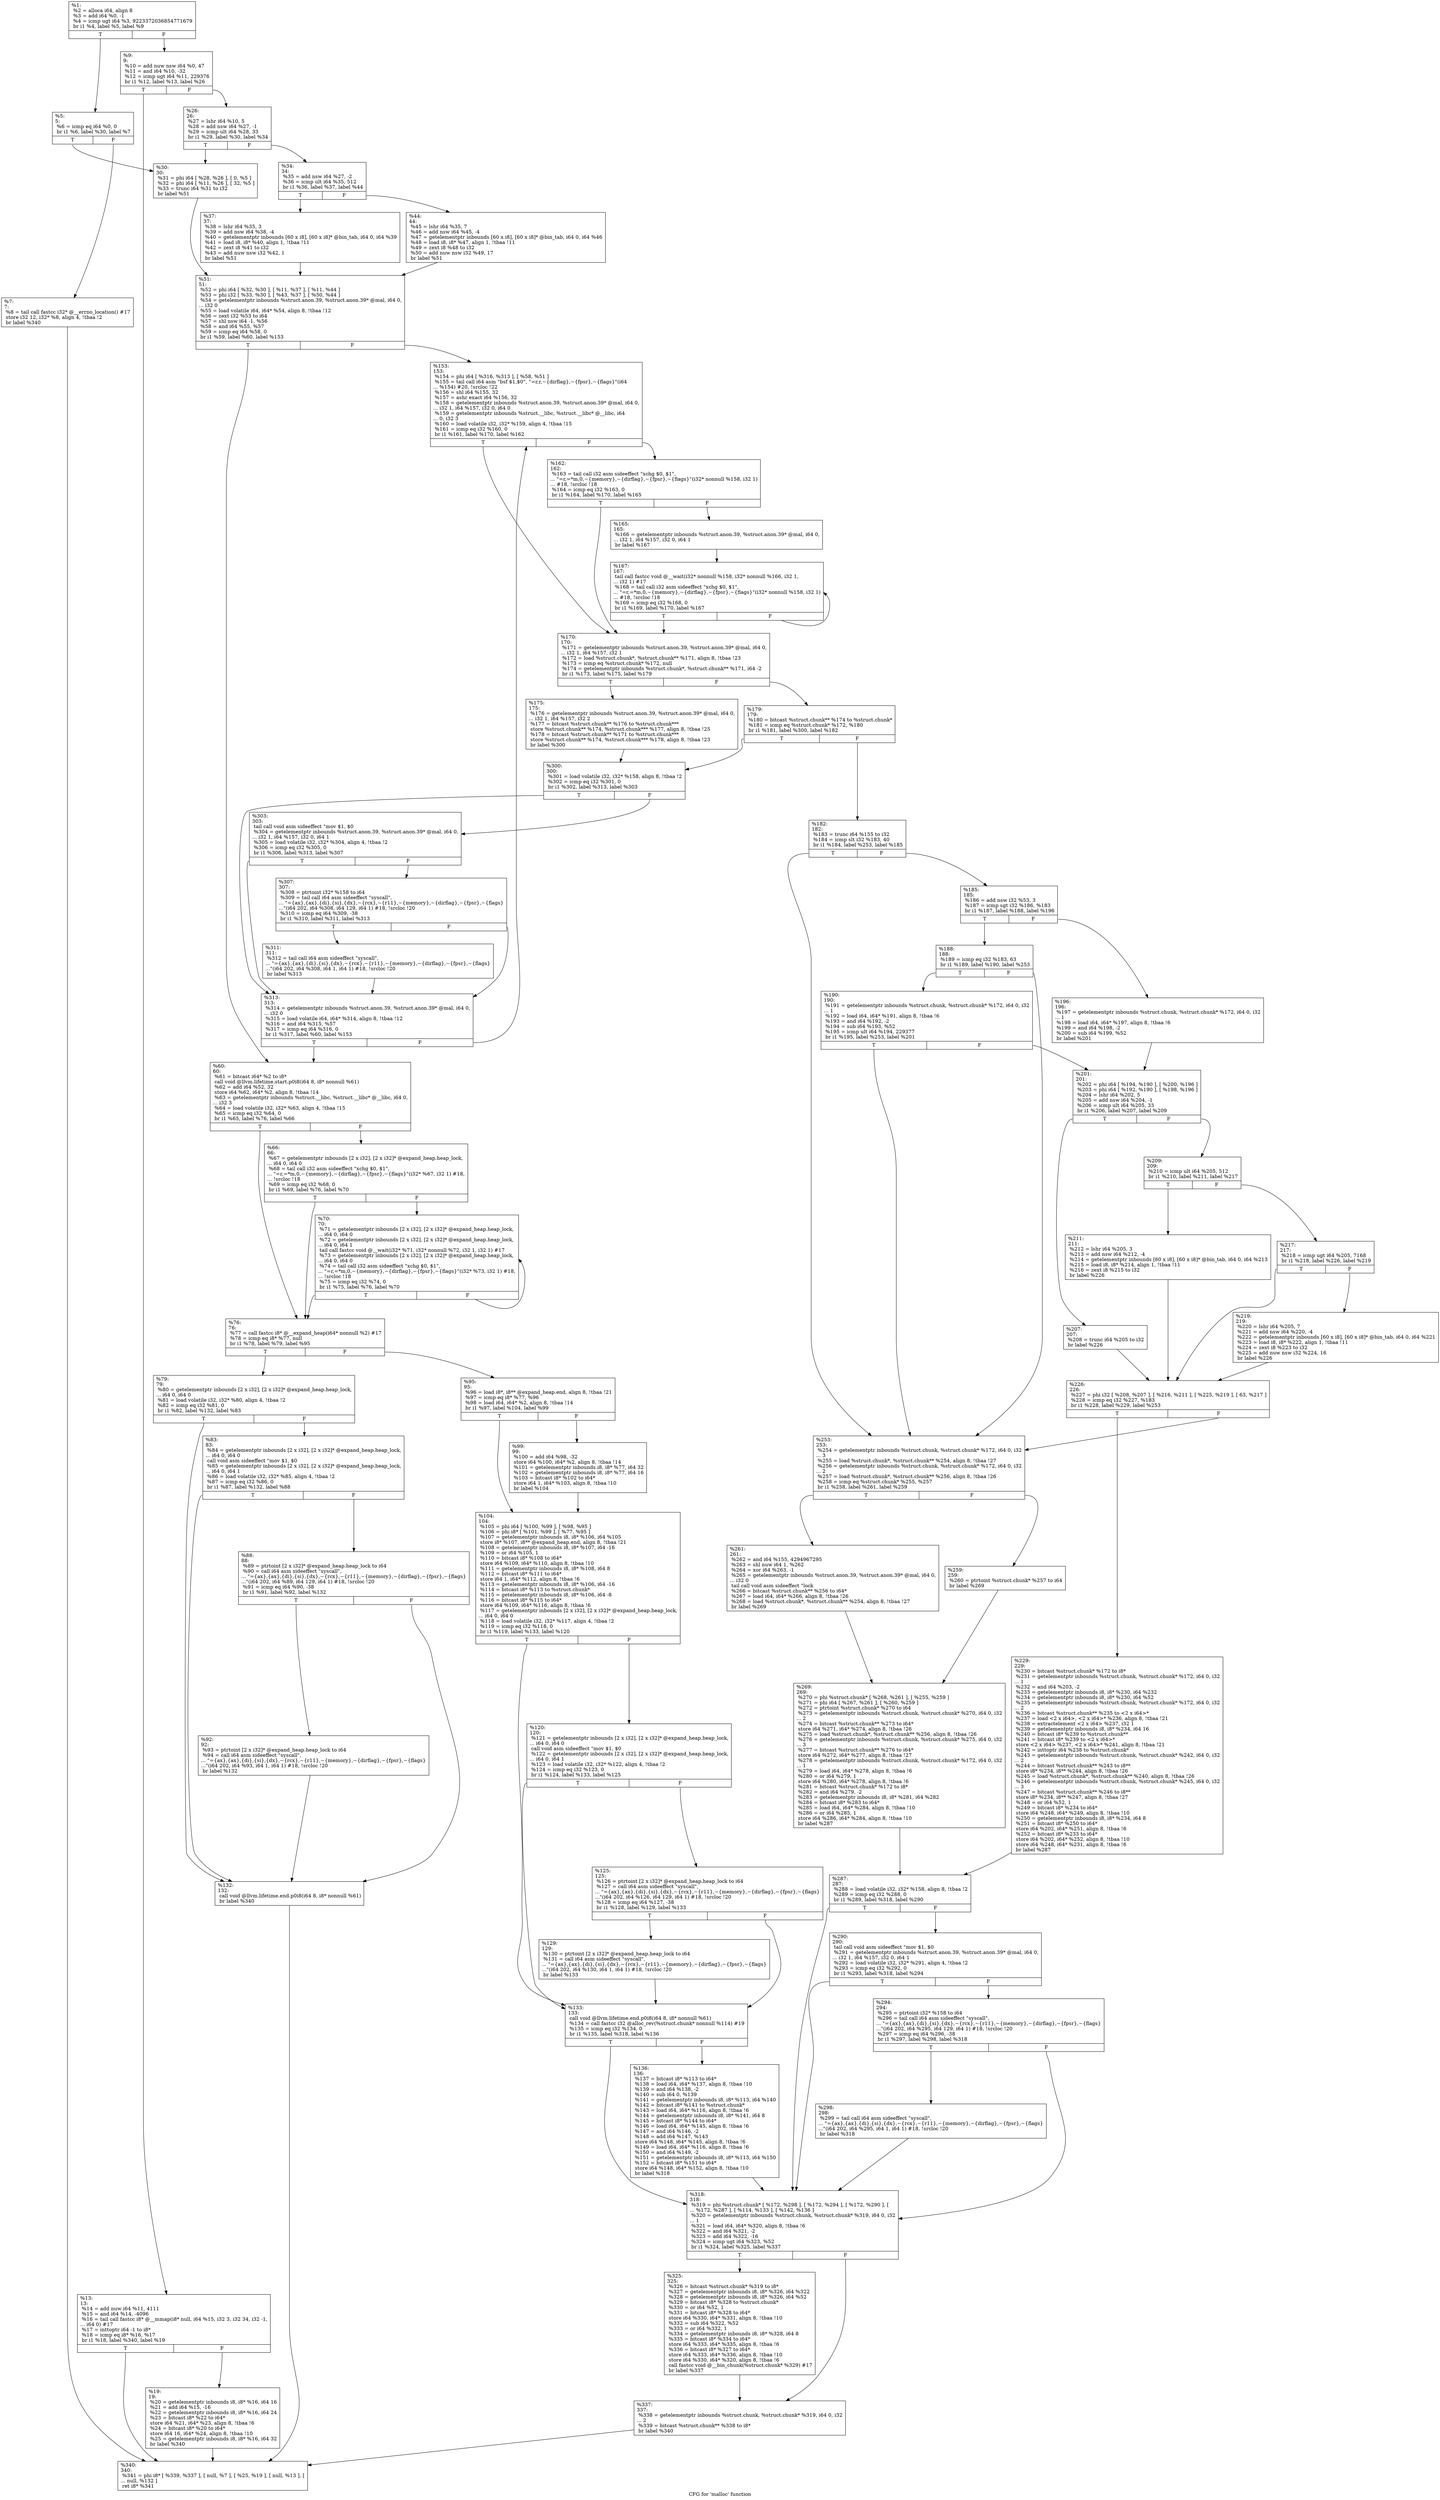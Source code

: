 digraph "CFG for 'malloc' function" {
	label="CFG for 'malloc' function";

	Node0x143ae40 [shape=record,label="{%1:\l  %2 = alloca i64, align 8\l  %3 = add i64 %0, -1\l  %4 = icmp ugt i64 %3, 9223372036854771679\l  br i1 %4, label %5, label %9\l|{<s0>T|<s1>F}}"];
	Node0x143ae40:s0 -> Node0x143b0e0;
	Node0x143ae40:s1 -> Node0x143b180;
	Node0x143b0e0 [shape=record,label="{%5:\l5:                                                \l  %6 = icmp eq i64 %0, 0\l  br i1 %6, label %30, label %7\l|{<s0>T|<s1>F}}"];
	Node0x143b0e0:s0 -> Node0x143b2c0;
	Node0x143b0e0:s1 -> Node0x143b130;
	Node0x143b130 [shape=record,label="{%7:\l7:                                                \l  %8 = tail call fastcc i32* @__errno_location() #17\l  store i32 12, i32* %8, align 4, !tbaa !2\l  br label %340\l}"];
	Node0x143b130 -> Node0x143c4e0;
	Node0x143b180 [shape=record,label="{%9:\l9:                                                \l  %10 = add nuw nsw i64 %0, 47\l  %11 = and i64 %10, -32\l  %12 = icmp ugt i64 %11, 229376\l  br i1 %12, label %13, label %26\l|{<s0>T|<s1>F}}"];
	Node0x143b180:s0 -> Node0x143b1d0;
	Node0x143b180:s1 -> Node0x143b270;
	Node0x143b1d0 [shape=record,label="{%13:\l13:                                               \l  %14 = add nuw i64 %11, 4111\l  %15 = and i64 %14, -4096\l  %16 = tail call fastcc i8* @__mmap(i8* null, i64 %15, i32 3, i32 34, i32 -1,\l... i64 0) #17\l  %17 = inttoptr i64 -1 to i8*\l  %18 = icmp eq i8* %16, %17\l  br i1 %18, label %340, label %19\l|{<s0>T|<s1>F}}"];
	Node0x143b1d0:s0 -> Node0x143c4e0;
	Node0x143b1d0:s1 -> Node0x143b220;
	Node0x143b220 [shape=record,label="{%19:\l19:                                               \l  %20 = getelementptr inbounds i8, i8* %16, i64 16\l  %21 = add i64 %15, -16\l  %22 = getelementptr inbounds i8, i8* %16, i64 24\l  %23 = bitcast i8* %22 to i64*\l  store i64 %21, i64* %23, align 8, !tbaa !6\l  %24 = bitcast i8* %20 to i64*\l  store i64 16, i64* %24, align 8, !tbaa !10\l  %25 = getelementptr inbounds i8, i8* %16, i64 32\l  br label %340\l}"];
	Node0x143b220 -> Node0x143c4e0;
	Node0x143b270 [shape=record,label="{%26:\l26:                                               \l  %27 = lshr i64 %10, 5\l  %28 = add nsw i64 %27, -1\l  %29 = icmp ult i64 %28, 33\l  br i1 %29, label %30, label %34\l|{<s0>T|<s1>F}}"];
	Node0x143b270:s0 -> Node0x143b2c0;
	Node0x143b270:s1 -> Node0x143b310;
	Node0x143b2c0 [shape=record,label="{%30:\l30:                                               \l  %31 = phi i64 [ %28, %26 ], [ 0, %5 ]\l  %32 = phi i64 [ %11, %26 ], [ 32, %5 ]\l  %33 = trunc i64 %31 to i32\l  br label %51\l}"];
	Node0x143b2c0 -> Node0x143b400;
	Node0x143b310 [shape=record,label="{%34:\l34:                                               \l  %35 = add nsw i64 %27, -2\l  %36 = icmp ult i64 %35, 512\l  br i1 %36, label %37, label %44\l|{<s0>T|<s1>F}}"];
	Node0x143b310:s0 -> Node0x143b360;
	Node0x143b310:s1 -> Node0x143b3b0;
	Node0x143b360 [shape=record,label="{%37:\l37:                                               \l  %38 = lshr i64 %35, 3\l  %39 = add nsw i64 %38, -4\l  %40 = getelementptr inbounds [60 x i8], [60 x i8]* @bin_tab, i64 0, i64 %39\l  %41 = load i8, i8* %40, align 1, !tbaa !11\l  %42 = zext i8 %41 to i32\l  %43 = add nuw nsw i32 %42, 1\l  br label %51\l}"];
	Node0x143b360 -> Node0x143b400;
	Node0x143b3b0 [shape=record,label="{%44:\l44:                                               \l  %45 = lshr i64 %35, 7\l  %46 = add nsw i64 %45, -4\l  %47 = getelementptr inbounds [60 x i8], [60 x i8]* @bin_tab, i64 0, i64 %46\l  %48 = load i8, i8* %47, align 1, !tbaa !11\l  %49 = zext i8 %48 to i32\l  %50 = add nuw nsw i32 %49, 17\l  br label %51\l}"];
	Node0x143b3b0 -> Node0x143b400;
	Node0x143b400 [shape=record,label="{%51:\l51:                                               \l  %52 = phi i64 [ %32, %30 ], [ %11, %37 ], [ %11, %44 ]\l  %53 = phi i32 [ %33, %30 ], [ %43, %37 ], [ %50, %44 ]\l  %54 = getelementptr inbounds %struct.anon.39, %struct.anon.39* @mal, i64 0,\l... i32 0\l  %55 = load volatile i64, i64* %54, align 8, !tbaa !12\l  %56 = zext i32 %53 to i64\l  %57 = shl nsw i64 -1, %56\l  %58 = and i64 %55, %57\l  %59 = icmp eq i64 %58, 0\l  br i1 %59, label %60, label %153\l|{<s0>T|<s1>F}}"];
	Node0x143b400:s0 -> Node0x143b450;
	Node0x143b400:s1 -> Node0x143b9a0;
	Node0x143b450 [shape=record,label="{%60:\l60:                                               \l  %61 = bitcast i64* %2 to i8*\l  call void @llvm.lifetime.start.p0i8(i64 8, i8* nonnull %61)\l  %62 = add i64 %52, 32\l  store i64 %62, i64* %2, align 8, !tbaa !14\l  %63 = getelementptr inbounds %struct.__libc, %struct.__libc* @__libc, i64 0,\l... i32 3\l  %64 = load volatile i32, i32* %63, align 4, !tbaa !15\l  %65 = icmp eq i32 %64, 0\l  br i1 %65, label %76, label %66\l|{<s0>T|<s1>F}}"];
	Node0x143b450:s0 -> Node0x143b540;
	Node0x143b450:s1 -> Node0x143b4a0;
	Node0x143b4a0 [shape=record,label="{%66:\l66:                                               \l  %67 = getelementptr inbounds [2 x i32], [2 x i32]* @expand_heap.heap_lock,\l... i64 0, i64 0\l  %68 = tail call i32 asm sideeffect \"xchg $0, $1\",\l... \"=r,=*m,0,~\{memory\},~\{dirflag\},~\{fpsr\},~\{flags\}\"(i32* %67, i32 1) #18,\l... !srcloc !18\l  %69 = icmp eq i32 %68, 0\l  br i1 %69, label %76, label %70\l|{<s0>T|<s1>F}}"];
	Node0x143b4a0:s0 -> Node0x143b540;
	Node0x143b4a0:s1 -> Node0x143b4f0;
	Node0x143b4f0 [shape=record,label="{%70:\l70:                                               \l  %71 = getelementptr inbounds [2 x i32], [2 x i32]* @expand_heap.heap_lock,\l... i64 0, i64 0\l  %72 = getelementptr inbounds [2 x i32], [2 x i32]* @expand_heap.heap_lock,\l... i64 0, i64 1\l  tail call fastcc void @__wait(i32* %71, i32* nonnull %72, i32 1, i32 1) #17\l  %73 = getelementptr inbounds [2 x i32], [2 x i32]* @expand_heap.heap_lock,\l... i64 0, i64 0\l  %74 = tail call i32 asm sideeffect \"xchg $0, $1\",\l... \"=r,=*m,0,~\{memory\},~\{dirflag\},~\{fpsr\},~\{flags\}\"(i32* %73, i32 1) #18,\l... !srcloc !18\l  %75 = icmp eq i32 %74, 0\l  br i1 %75, label %76, label %70\l|{<s0>T|<s1>F}}"];
	Node0x143b4f0:s0 -> Node0x143b540;
	Node0x143b4f0:s1 -> Node0x143b4f0;
	Node0x143b540 [shape=record,label="{%76:\l76:                                               \l  %77 = call fastcc i8* @__expand_heap(i64* nonnull %2) #17\l  %78 = icmp eq i8* %77, null\l  br i1 %78, label %79, label %95\l|{<s0>T|<s1>F}}"];
	Node0x143b540:s0 -> Node0x143b590;
	Node0x143b540:s1 -> Node0x143b6d0;
	Node0x143b590 [shape=record,label="{%79:\l79:                                               \l  %80 = getelementptr inbounds [2 x i32], [2 x i32]* @expand_heap.heap_lock,\l... i64 0, i64 0\l  %81 = load volatile i32, i32* %80, align 4, !tbaa !2\l  %82 = icmp eq i32 %81, 0\l  br i1 %82, label %132, label %83\l|{<s0>T|<s1>F}}"];
	Node0x143b590:s0 -> Node0x143b8b0;
	Node0x143b590:s1 -> Node0x143b5e0;
	Node0x143b5e0 [shape=record,label="{%83:\l83:                                               \l  %84 = getelementptr inbounds [2 x i32], [2 x i32]* @expand_heap.heap_lock,\l... i64 0, i64 0\l  call void asm sideeffect \"mov $1, $0 \l  %85 = getelementptr inbounds [2 x i32], [2 x i32]* @expand_heap.heap_lock,\l... i64 0, i64 1\l  %86 = load volatile i32, i32* %85, align 4, !tbaa !2\l  %87 = icmp eq i32 %86, 0\l  br i1 %87, label %132, label %88\l|{<s0>T|<s1>F}}"];
	Node0x143b5e0:s0 -> Node0x143b8b0;
	Node0x143b5e0:s1 -> Node0x143b630;
	Node0x143b630 [shape=record,label="{%88:\l88:                                               \l  %89 = ptrtoint [2 x i32]* @expand_heap.heap_lock to i64\l  %90 = call i64 asm sideeffect \"syscall\",\l... \"=\{ax\},\{ax\},\{di\},\{si\},\{dx\},~\{rcx\},~\{r11\},~\{memory\},~\{dirflag\},~\{fpsr\},~\{flags\}\l...\"(i64 202, i64 %89, i64 129, i64 1) #18, !srcloc !20\l  %91 = icmp eq i64 %90, -38\l  br i1 %91, label %92, label %132\l|{<s0>T|<s1>F}}"];
	Node0x143b630:s0 -> Node0x143b680;
	Node0x143b630:s1 -> Node0x143b8b0;
	Node0x143b680 [shape=record,label="{%92:\l92:                                               \l  %93 = ptrtoint [2 x i32]* @expand_heap.heap_lock to i64\l  %94 = call i64 asm sideeffect \"syscall\",\l... \"=\{ax\},\{ax\},\{di\},\{si\},\{dx\},~\{rcx\},~\{r11\},~\{memory\},~\{dirflag\},~\{fpsr\},~\{flags\}\l...\"(i64 202, i64 %93, i64 1, i64 1) #18, !srcloc !20\l  br label %132\l}"];
	Node0x143b680 -> Node0x143b8b0;
	Node0x143b6d0 [shape=record,label="{%95:\l95:                                               \l  %96 = load i8*, i8** @expand_heap.end, align 8, !tbaa !21\l  %97 = icmp eq i8* %77, %96\l  %98 = load i64, i64* %2, align 8, !tbaa !14\l  br i1 %97, label %104, label %99\l|{<s0>T|<s1>F}}"];
	Node0x143b6d0:s0 -> Node0x143b770;
	Node0x143b6d0:s1 -> Node0x143b720;
	Node0x143b720 [shape=record,label="{%99:\l99:                                               \l  %100 = add i64 %98, -32\l  store i64 %100, i64* %2, align 8, !tbaa !14\l  %101 = getelementptr inbounds i8, i8* %77, i64 32\l  %102 = getelementptr inbounds i8, i8* %77, i64 16\l  %103 = bitcast i8* %102 to i64*\l  store i64 1, i64* %103, align 8, !tbaa !10\l  br label %104\l}"];
	Node0x143b720 -> Node0x143b770;
	Node0x143b770 [shape=record,label="{%104:\l104:                                              \l  %105 = phi i64 [ %100, %99 ], [ %98, %95 ]\l  %106 = phi i8* [ %101, %99 ], [ %77, %95 ]\l  %107 = getelementptr inbounds i8, i8* %106, i64 %105\l  store i8* %107, i8** @expand_heap.end, align 8, !tbaa !21\l  %108 = getelementptr inbounds i8, i8* %107, i64 -16\l  %109 = or i64 %105, 1\l  %110 = bitcast i8* %108 to i64*\l  store i64 %109, i64* %110, align 8, !tbaa !10\l  %111 = getelementptr inbounds i8, i8* %108, i64 8\l  %112 = bitcast i8* %111 to i64*\l  store i64 1, i64* %112, align 8, !tbaa !6\l  %113 = getelementptr inbounds i8, i8* %106, i64 -16\l  %114 = bitcast i8* %113 to %struct.chunk*\l  %115 = getelementptr inbounds i8, i8* %106, i64 -8\l  %116 = bitcast i8* %115 to i64*\l  store i64 %109, i64* %116, align 8, !tbaa !6\l  %117 = getelementptr inbounds [2 x i32], [2 x i32]* @expand_heap.heap_lock,\l... i64 0, i64 0\l  %118 = load volatile i32, i32* %117, align 4, !tbaa !2\l  %119 = icmp eq i32 %118, 0\l  br i1 %119, label %133, label %120\l|{<s0>T|<s1>F}}"];
	Node0x143b770:s0 -> Node0x143b900;
	Node0x143b770:s1 -> Node0x143b7c0;
	Node0x143b7c0 [shape=record,label="{%120:\l120:                                              \l  %121 = getelementptr inbounds [2 x i32], [2 x i32]* @expand_heap.heap_lock,\l... i64 0, i64 0\l  call void asm sideeffect \"mov $1, $0 \l  %122 = getelementptr inbounds [2 x i32], [2 x i32]* @expand_heap.heap_lock,\l... i64 0, i64 1\l  %123 = load volatile i32, i32* %122, align 4, !tbaa !2\l  %124 = icmp eq i32 %123, 0\l  br i1 %124, label %133, label %125\l|{<s0>T|<s1>F}}"];
	Node0x143b7c0:s0 -> Node0x143b900;
	Node0x143b7c0:s1 -> Node0x143b810;
	Node0x143b810 [shape=record,label="{%125:\l125:                                              \l  %126 = ptrtoint [2 x i32]* @expand_heap.heap_lock to i64\l  %127 = call i64 asm sideeffect \"syscall\",\l... \"=\{ax\},\{ax\},\{di\},\{si\},\{dx\},~\{rcx\},~\{r11\},~\{memory\},~\{dirflag\},~\{fpsr\},~\{flags\}\l...\"(i64 202, i64 %126, i64 129, i64 1) #18, !srcloc !20\l  %128 = icmp eq i64 %127, -38\l  br i1 %128, label %129, label %133\l|{<s0>T|<s1>F}}"];
	Node0x143b810:s0 -> Node0x143b860;
	Node0x143b810:s1 -> Node0x143b900;
	Node0x143b860 [shape=record,label="{%129:\l129:                                              \l  %130 = ptrtoint [2 x i32]* @expand_heap.heap_lock to i64\l  %131 = call i64 asm sideeffect \"syscall\",\l... \"=\{ax\},\{ax\},\{di\},\{si\},\{dx\},~\{rcx\},~\{r11\},~\{memory\},~\{dirflag\},~\{fpsr\},~\{flags\}\l...\"(i64 202, i64 %130, i64 1, i64 1) #18, !srcloc !20\l  br label %133\l}"];
	Node0x143b860 -> Node0x143b900;
	Node0x143b8b0 [shape=record,label="{%132:\l132:                                              \l  call void @llvm.lifetime.end.p0i8(i64 8, i8* nonnull %61)\l  br label %340\l}"];
	Node0x143b8b0 -> Node0x143c4e0;
	Node0x143b900 [shape=record,label="{%133:\l133:                                              \l  call void @llvm.lifetime.end.p0i8(i64 8, i8* nonnull %61)\l  %134 = call fastcc i32 @alloc_rev(%struct.chunk* nonnull %114) #19\l  %135 = icmp eq i32 %134, 0\l  br i1 %135, label %318, label %136\l|{<s0>T|<s1>F}}"];
	Node0x143b900:s0 -> Node0x143c3f0;
	Node0x143b900:s1 -> Node0x143b950;
	Node0x143b950 [shape=record,label="{%136:\l136:                                              \l  %137 = bitcast i8* %113 to i64*\l  %138 = load i64, i64* %137, align 8, !tbaa !10\l  %139 = and i64 %138, -2\l  %140 = sub i64 0, %139\l  %141 = getelementptr inbounds i8, i8* %113, i64 %140\l  %142 = bitcast i8* %141 to %struct.chunk*\l  %143 = load i64, i64* %116, align 8, !tbaa !6\l  %144 = getelementptr inbounds i8, i8* %141, i64 8\l  %145 = bitcast i8* %144 to i64*\l  %146 = load i64, i64* %145, align 8, !tbaa !6\l  %147 = and i64 %146, -2\l  %148 = add i64 %147, %143\l  store i64 %148, i64* %145, align 8, !tbaa !6\l  %149 = load i64, i64* %116, align 8, !tbaa !6\l  %150 = and i64 %149, -2\l  %151 = getelementptr inbounds i8, i8* %113, i64 %150\l  %152 = bitcast i8* %151 to i64*\l  store i64 %148, i64* %152, align 8, !tbaa !10\l  br label %318\l}"];
	Node0x143b950 -> Node0x143c3f0;
	Node0x143b9a0 [shape=record,label="{%153:\l153:                                              \l  %154 = phi i64 [ %316, %313 ], [ %58, %51 ]\l  %155 = tail call i64 asm \"bsf $1,$0\", \"=r,r,~\{dirflag\},~\{fpsr\},~\{flags\}\"(i64\l... %154) #20, !srcloc !22\l  %156 = shl i64 %155, 32\l  %157 = ashr exact i64 %156, 32\l  %158 = getelementptr inbounds %struct.anon.39, %struct.anon.39* @mal, i64 0,\l... i32 1, i64 %157, i32 0, i64 0\l  %159 = getelementptr inbounds %struct.__libc, %struct.__libc* @__libc, i64\l... 0, i32 3\l  %160 = load volatile i32, i32* %159, align 4, !tbaa !15\l  %161 = icmp eq i32 %160, 0\l  br i1 %161, label %170, label %162\l|{<s0>T|<s1>F}}"];
	Node0x143b9a0:s0 -> Node0x143bae0;
	Node0x143b9a0:s1 -> Node0x143b9f0;
	Node0x143b9f0 [shape=record,label="{%162:\l162:                                              \l  %163 = tail call i32 asm sideeffect \"xchg $0, $1\",\l... \"=r,=*m,0,~\{memory\},~\{dirflag\},~\{fpsr\},~\{flags\}\"(i32* nonnull %158, i32 1)\l... #18, !srcloc !18\l  %164 = icmp eq i32 %163, 0\l  br i1 %164, label %170, label %165\l|{<s0>T|<s1>F}}"];
	Node0x143b9f0:s0 -> Node0x143bae0;
	Node0x143b9f0:s1 -> Node0x143ba40;
	Node0x143ba40 [shape=record,label="{%165:\l165:                                              \l  %166 = getelementptr inbounds %struct.anon.39, %struct.anon.39* @mal, i64 0,\l... i32 1, i64 %157, i32 0, i64 1\l  br label %167\l}"];
	Node0x143ba40 -> Node0x143ba90;
	Node0x143ba90 [shape=record,label="{%167:\l167:                                              \l  tail call fastcc void @__wait(i32* nonnull %158, i32* nonnull %166, i32 1,\l... i32 1) #17\l  %168 = tail call i32 asm sideeffect \"xchg $0, $1\",\l... \"=r,=*m,0,~\{memory\},~\{dirflag\},~\{fpsr\},~\{flags\}\"(i32* nonnull %158, i32 1)\l... #18, !srcloc !18\l  %169 = icmp eq i32 %168, 0\l  br i1 %169, label %170, label %167\l|{<s0>T|<s1>F}}"];
	Node0x143ba90:s0 -> Node0x143bae0;
	Node0x143ba90:s1 -> Node0x143ba90;
	Node0x143bae0 [shape=record,label="{%170:\l170:                                              \l  %171 = getelementptr inbounds %struct.anon.39, %struct.anon.39* @mal, i64 0,\l... i32 1, i64 %157, i32 1\l  %172 = load %struct.chunk*, %struct.chunk** %171, align 8, !tbaa !23\l  %173 = icmp eq %struct.chunk* %172, null\l  %174 = getelementptr inbounds %struct.chunk*, %struct.chunk** %171, i64 -2\l  br i1 %173, label %175, label %179\l|{<s0>T|<s1>F}}"];
	Node0x143bae0:s0 -> Node0x143bb30;
	Node0x143bae0:s1 -> Node0x143bb80;
	Node0x143bb30 [shape=record,label="{%175:\l175:                                              \l  %176 = getelementptr inbounds %struct.anon.39, %struct.anon.39* @mal, i64 0,\l... i32 1, i64 %157, i32 2\l  %177 = bitcast %struct.chunk** %176 to %struct.chunk***\l  store %struct.chunk** %174, %struct.chunk*** %177, align 8, !tbaa !25\l  %178 = bitcast %struct.chunk** %171 to %struct.chunk***\l  store %struct.chunk** %174, %struct.chunk*** %178, align 8, !tbaa !23\l  br label %300\l}"];
	Node0x143bb30 -> Node0x143c260;
	Node0x143bb80 [shape=record,label="{%179:\l179:                                              \l  %180 = bitcast %struct.chunk** %174 to %struct.chunk*\l  %181 = icmp eq %struct.chunk* %172, %180\l  br i1 %181, label %300, label %182\l|{<s0>T|<s1>F}}"];
	Node0x143bb80:s0 -> Node0x143c260;
	Node0x143bb80:s1 -> Node0x143bbd0;
	Node0x143bbd0 [shape=record,label="{%182:\l182:                                              \l  %183 = trunc i64 %155 to i32\l  %184 = icmp slt i32 %183, 40\l  br i1 %184, label %253, label %185\l|{<s0>T|<s1>F}}"];
	Node0x143bbd0:s0 -> Node0x143bfe0;
	Node0x143bbd0:s1 -> Node0x143bc20;
	Node0x143bc20 [shape=record,label="{%185:\l185:                                              \l  %186 = add nsw i32 %53, 3\l  %187 = icmp sgt i32 %186, %183\l  br i1 %187, label %188, label %196\l|{<s0>T|<s1>F}}"];
	Node0x143bc20:s0 -> Node0x143bc70;
	Node0x143bc20:s1 -> Node0x143bd10;
	Node0x143bc70 [shape=record,label="{%188:\l188:                                              \l  %189 = icmp eq i32 %183, 63\l  br i1 %189, label %190, label %253\l|{<s0>T|<s1>F}}"];
	Node0x143bc70:s0 -> Node0x143bcc0;
	Node0x143bc70:s1 -> Node0x143bfe0;
	Node0x143bcc0 [shape=record,label="{%190:\l190:                                              \l  %191 = getelementptr inbounds %struct.chunk, %struct.chunk* %172, i64 0, i32\l... 1\l  %192 = load i64, i64* %191, align 8, !tbaa !6\l  %193 = and i64 %192, -2\l  %194 = sub i64 %193, %52\l  %195 = icmp ult i64 %194, 229377\l  br i1 %195, label %253, label %201\l|{<s0>T|<s1>F}}"];
	Node0x143bcc0:s0 -> Node0x143bfe0;
	Node0x143bcc0:s1 -> Node0x143bd60;
	Node0x143bd10 [shape=record,label="{%196:\l196:                                              \l  %197 = getelementptr inbounds %struct.chunk, %struct.chunk* %172, i64 0, i32\l... 1\l  %198 = load i64, i64* %197, align 8, !tbaa !6\l  %199 = and i64 %198, -2\l  %200 = sub i64 %199, %52\l  br label %201\l}"];
	Node0x143bd10 -> Node0x143bd60;
	Node0x143bd60 [shape=record,label="{%201:\l201:                                              \l  %202 = phi i64 [ %194, %190 ], [ %200, %196 ]\l  %203 = phi i64 [ %192, %190 ], [ %198, %196 ]\l  %204 = lshr i64 %202, 5\l  %205 = add nsw i64 %204, -1\l  %206 = icmp ult i64 %205, 33\l  br i1 %206, label %207, label %209\l|{<s0>T|<s1>F}}"];
	Node0x143bd60:s0 -> Node0x143bdb0;
	Node0x143bd60:s1 -> Node0x143be00;
	Node0x143bdb0 [shape=record,label="{%207:\l207:                                              \l  %208 = trunc i64 %205 to i32\l  br label %226\l}"];
	Node0x143bdb0 -> Node0x143bf40;
	Node0x143be00 [shape=record,label="{%209:\l209:                                              \l  %210 = icmp ult i64 %205, 512\l  br i1 %210, label %211, label %217\l|{<s0>T|<s1>F}}"];
	Node0x143be00:s0 -> Node0x143be50;
	Node0x143be00:s1 -> Node0x143bea0;
	Node0x143be50 [shape=record,label="{%211:\l211:                                              \l  %212 = lshr i64 %205, 3\l  %213 = add nsw i64 %212, -4\l  %214 = getelementptr inbounds [60 x i8], [60 x i8]* @bin_tab, i64 0, i64 %213\l  %215 = load i8, i8* %214, align 1, !tbaa !11\l  %216 = zext i8 %215 to i32\l  br label %226\l}"];
	Node0x143be50 -> Node0x143bf40;
	Node0x143bea0 [shape=record,label="{%217:\l217:                                              \l  %218 = icmp ugt i64 %205, 7168\l  br i1 %218, label %226, label %219\l|{<s0>T|<s1>F}}"];
	Node0x143bea0:s0 -> Node0x143bf40;
	Node0x143bea0:s1 -> Node0x143bef0;
	Node0x143bef0 [shape=record,label="{%219:\l219:                                              \l  %220 = lshr i64 %205, 7\l  %221 = add nsw i64 %220, -4\l  %222 = getelementptr inbounds [60 x i8], [60 x i8]* @bin_tab, i64 0, i64 %221\l  %223 = load i8, i8* %222, align 1, !tbaa !11\l  %224 = zext i8 %223 to i32\l  %225 = add nuw nsw i32 %224, 16\l  br label %226\l}"];
	Node0x143bef0 -> Node0x143bf40;
	Node0x143bf40 [shape=record,label="{%226:\l226:                                              \l  %227 = phi i32 [ %208, %207 ], [ %216, %211 ], [ %225, %219 ], [ 63, %217 ]\l  %228 = icmp eq i32 %227, %183\l  br i1 %228, label %229, label %253\l|{<s0>T|<s1>F}}"];
	Node0x143bf40:s0 -> Node0x143bf90;
	Node0x143bf40:s1 -> Node0x143bfe0;
	Node0x143bf90 [shape=record,label="{%229:\l229:                                              \l  %230 = bitcast %struct.chunk* %172 to i8*\l  %231 = getelementptr inbounds %struct.chunk, %struct.chunk* %172, i64 0, i32\l... 1\l  %232 = and i64 %203, -2\l  %233 = getelementptr inbounds i8, i8* %230, i64 %232\l  %234 = getelementptr inbounds i8, i8* %230, i64 %52\l  %235 = getelementptr inbounds %struct.chunk, %struct.chunk* %172, i64 0, i32\l... 2\l  %236 = bitcast %struct.chunk** %235 to \<2 x i64\>*\l  %237 = load \<2 x i64\>, \<2 x i64\>* %236, align 8, !tbaa !21\l  %238 = extractelement \<2 x i64\> %237, i32 1\l  %239 = getelementptr inbounds i8, i8* %234, i64 16\l  %240 = bitcast i8* %239 to %struct.chunk**\l  %241 = bitcast i8* %239 to \<2 x i64\>*\l  store \<2 x i64\> %237, \<2 x i64\>* %241, align 8, !tbaa !21\l  %242 = inttoptr i64 %238 to %struct.chunk*\l  %243 = getelementptr inbounds %struct.chunk, %struct.chunk* %242, i64 0, i32\l... 2\l  %244 = bitcast %struct.chunk** %243 to i8**\l  store i8* %234, i8** %244, align 8, !tbaa !26\l  %245 = load %struct.chunk*, %struct.chunk** %240, align 8, !tbaa !26\l  %246 = getelementptr inbounds %struct.chunk, %struct.chunk* %245, i64 0, i32\l... 3\l  %247 = bitcast %struct.chunk** %246 to i8**\l  store i8* %234, i8** %247, align 8, !tbaa !27\l  %248 = or i64 %52, 1\l  %249 = bitcast i8* %234 to i64*\l  store i64 %248, i64* %249, align 8, !tbaa !10\l  %250 = getelementptr inbounds i8, i8* %234, i64 8\l  %251 = bitcast i8* %250 to i64*\l  store i64 %202, i64* %251, align 8, !tbaa !6\l  %252 = bitcast i8* %233 to i64*\l  store i64 %202, i64* %252, align 8, !tbaa !10\l  store i64 %248, i64* %231, align 8, !tbaa !6\l  br label %287\l}"];
	Node0x143bf90 -> Node0x143c120;
	Node0x143bfe0 [shape=record,label="{%253:\l253:                                              \l  %254 = getelementptr inbounds %struct.chunk, %struct.chunk* %172, i64 0, i32\l... 3\l  %255 = load %struct.chunk*, %struct.chunk** %254, align 8, !tbaa !27\l  %256 = getelementptr inbounds %struct.chunk, %struct.chunk* %172, i64 0, i32\l... 2\l  %257 = load %struct.chunk*, %struct.chunk** %256, align 8, !tbaa !26\l  %258 = icmp eq %struct.chunk* %255, %257\l  br i1 %258, label %261, label %259\l|{<s0>T|<s1>F}}"];
	Node0x143bfe0:s0 -> Node0x143c080;
	Node0x143bfe0:s1 -> Node0x143c030;
	Node0x143c030 [shape=record,label="{%259:\l259:                                              \l  %260 = ptrtoint %struct.chunk* %257 to i64\l  br label %269\l}"];
	Node0x143c030 -> Node0x143c0d0;
	Node0x143c080 [shape=record,label="{%261:\l261:                                              \l  %262 = and i64 %155, 4294967295\l  %263 = shl nuw i64 1, %262\l  %264 = xor i64 %263, -1\l  %265 = getelementptr inbounds %struct.anon.39, %struct.anon.39* @mal, i64 0,\l... i32 0\l  tail call void asm sideeffect \"lock \l  %266 = bitcast %struct.chunk** %256 to i64*\l  %267 = load i64, i64* %266, align 8, !tbaa !26\l  %268 = load %struct.chunk*, %struct.chunk** %254, align 8, !tbaa !27\l  br label %269\l}"];
	Node0x143c080 -> Node0x143c0d0;
	Node0x143c0d0 [shape=record,label="{%269:\l269:                                              \l  %270 = phi %struct.chunk* [ %268, %261 ], [ %255, %259 ]\l  %271 = phi i64 [ %267, %261 ], [ %260, %259 ]\l  %272 = ptrtoint %struct.chunk* %270 to i64\l  %273 = getelementptr inbounds %struct.chunk, %struct.chunk* %270, i64 0, i32\l... 2\l  %274 = bitcast %struct.chunk** %273 to i64*\l  store i64 %271, i64* %274, align 8, !tbaa !26\l  %275 = load %struct.chunk*, %struct.chunk** %256, align 8, !tbaa !26\l  %276 = getelementptr inbounds %struct.chunk, %struct.chunk* %275, i64 0, i32\l... 3\l  %277 = bitcast %struct.chunk** %276 to i64*\l  store i64 %272, i64* %277, align 8, !tbaa !27\l  %278 = getelementptr inbounds %struct.chunk, %struct.chunk* %172, i64 0, i32\l... 1\l  %279 = load i64, i64* %278, align 8, !tbaa !6\l  %280 = or i64 %279, 1\l  store i64 %280, i64* %278, align 8, !tbaa !6\l  %281 = bitcast %struct.chunk* %172 to i8*\l  %282 = and i64 %279, -2\l  %283 = getelementptr inbounds i8, i8* %281, i64 %282\l  %284 = bitcast i8* %283 to i64*\l  %285 = load i64, i64* %284, align 8, !tbaa !10\l  %286 = or i64 %285, 1\l  store i64 %286, i64* %284, align 8, !tbaa !10\l  br label %287\l}"];
	Node0x143c0d0 -> Node0x143c120;
	Node0x143c120 [shape=record,label="{%287:\l287:                                              \l  %288 = load volatile i32, i32* %158, align 8, !tbaa !2\l  %289 = icmp eq i32 %288, 0\l  br i1 %289, label %318, label %290\l|{<s0>T|<s1>F}}"];
	Node0x143c120:s0 -> Node0x143c3f0;
	Node0x143c120:s1 -> Node0x143c170;
	Node0x143c170 [shape=record,label="{%290:\l290:                                              \l  tail call void asm sideeffect \"mov $1, $0 \l  %291 = getelementptr inbounds %struct.anon.39, %struct.anon.39* @mal, i64 0,\l... i32 1, i64 %157, i32 0, i64 1\l  %292 = load volatile i32, i32* %291, align 4, !tbaa !2\l  %293 = icmp eq i32 %292, 0\l  br i1 %293, label %318, label %294\l|{<s0>T|<s1>F}}"];
	Node0x143c170:s0 -> Node0x143c3f0;
	Node0x143c170:s1 -> Node0x143c1c0;
	Node0x143c1c0 [shape=record,label="{%294:\l294:                                              \l  %295 = ptrtoint i32* %158 to i64\l  %296 = tail call i64 asm sideeffect \"syscall\",\l... \"=\{ax\},\{ax\},\{di\},\{si\},\{dx\},~\{rcx\},~\{r11\},~\{memory\},~\{dirflag\},~\{fpsr\},~\{flags\}\l...\"(i64 202, i64 %295, i64 129, i64 1) #18, !srcloc !20\l  %297 = icmp eq i64 %296, -38\l  br i1 %297, label %298, label %318\l|{<s0>T|<s1>F}}"];
	Node0x143c1c0:s0 -> Node0x143c210;
	Node0x143c1c0:s1 -> Node0x143c3f0;
	Node0x143c210 [shape=record,label="{%298:\l298:                                              \l  %299 = tail call i64 asm sideeffect \"syscall\",\l... \"=\{ax\},\{ax\},\{di\},\{si\},\{dx\},~\{rcx\},~\{r11\},~\{memory\},~\{dirflag\},~\{fpsr\},~\{flags\}\l...\"(i64 202, i64 %295, i64 1, i64 1) #18, !srcloc !20\l  br label %318\l}"];
	Node0x143c210 -> Node0x143c3f0;
	Node0x143c260 [shape=record,label="{%300:\l300:                                              \l  %301 = load volatile i32, i32* %158, align 8, !tbaa !2\l  %302 = icmp eq i32 %301, 0\l  br i1 %302, label %313, label %303\l|{<s0>T|<s1>F}}"];
	Node0x143c260:s0 -> Node0x143c3a0;
	Node0x143c260:s1 -> Node0x143c2b0;
	Node0x143c2b0 [shape=record,label="{%303:\l303:                                              \l  tail call void asm sideeffect \"mov $1, $0 \l  %304 = getelementptr inbounds %struct.anon.39, %struct.anon.39* @mal, i64 0,\l... i32 1, i64 %157, i32 0, i64 1\l  %305 = load volatile i32, i32* %304, align 4, !tbaa !2\l  %306 = icmp eq i32 %305, 0\l  br i1 %306, label %313, label %307\l|{<s0>T|<s1>F}}"];
	Node0x143c2b0:s0 -> Node0x143c3a0;
	Node0x143c2b0:s1 -> Node0x143c300;
	Node0x143c300 [shape=record,label="{%307:\l307:                                              \l  %308 = ptrtoint i32* %158 to i64\l  %309 = tail call i64 asm sideeffect \"syscall\",\l... \"=\{ax\},\{ax\},\{di\},\{si\},\{dx\},~\{rcx\},~\{r11\},~\{memory\},~\{dirflag\},~\{fpsr\},~\{flags\}\l...\"(i64 202, i64 %308, i64 129, i64 1) #18, !srcloc !20\l  %310 = icmp eq i64 %309, -38\l  br i1 %310, label %311, label %313\l|{<s0>T|<s1>F}}"];
	Node0x143c300:s0 -> Node0x143c350;
	Node0x143c300:s1 -> Node0x143c3a0;
	Node0x143c350 [shape=record,label="{%311:\l311:                                              \l  %312 = tail call i64 asm sideeffect \"syscall\",\l... \"=\{ax\},\{ax\},\{di\},\{si\},\{dx\},~\{rcx\},~\{r11\},~\{memory\},~\{dirflag\},~\{fpsr\},~\{flags\}\l...\"(i64 202, i64 %308, i64 1, i64 1) #18, !srcloc !20\l  br label %313\l}"];
	Node0x143c350 -> Node0x143c3a0;
	Node0x143c3a0 [shape=record,label="{%313:\l313:                                              \l  %314 = getelementptr inbounds %struct.anon.39, %struct.anon.39* @mal, i64 0,\l... i32 0\l  %315 = load volatile i64, i64* %314, align 8, !tbaa !12\l  %316 = and i64 %315, %57\l  %317 = icmp eq i64 %316, 0\l  br i1 %317, label %60, label %153\l|{<s0>T|<s1>F}}"];
	Node0x143c3a0:s0 -> Node0x143b450;
	Node0x143c3a0:s1 -> Node0x143b9a0;
	Node0x143c3f0 [shape=record,label="{%318:\l318:                                              \l  %319 = phi %struct.chunk* [ %172, %298 ], [ %172, %294 ], [ %172, %290 ], [\l... %172, %287 ], [ %114, %133 ], [ %142, %136 ]\l  %320 = getelementptr inbounds %struct.chunk, %struct.chunk* %319, i64 0, i32\l... 1\l  %321 = load i64, i64* %320, align 8, !tbaa !6\l  %322 = and i64 %321, -2\l  %323 = add i64 %322, -16\l  %324 = icmp ugt i64 %323, %52\l  br i1 %324, label %325, label %337\l|{<s0>T|<s1>F}}"];
	Node0x143c3f0:s0 -> Node0x143c440;
	Node0x143c3f0:s1 -> Node0x143c490;
	Node0x143c440 [shape=record,label="{%325:\l325:                                              \l  %326 = bitcast %struct.chunk* %319 to i8*\l  %327 = getelementptr inbounds i8, i8* %326, i64 %322\l  %328 = getelementptr inbounds i8, i8* %326, i64 %52\l  %329 = bitcast i8* %328 to %struct.chunk*\l  %330 = or i64 %52, 1\l  %331 = bitcast i8* %328 to i64*\l  store i64 %330, i64* %331, align 8, !tbaa !10\l  %332 = sub i64 %322, %52\l  %333 = or i64 %332, 1\l  %334 = getelementptr inbounds i8, i8* %328, i64 8\l  %335 = bitcast i8* %334 to i64*\l  store i64 %333, i64* %335, align 8, !tbaa !6\l  %336 = bitcast i8* %327 to i64*\l  store i64 %333, i64* %336, align 8, !tbaa !10\l  store i64 %330, i64* %320, align 8, !tbaa !6\l  call fastcc void @__bin_chunk(%struct.chunk* %329) #17\l  br label %337\l}"];
	Node0x143c440 -> Node0x143c490;
	Node0x143c490 [shape=record,label="{%337:\l337:                                              \l  %338 = getelementptr inbounds %struct.chunk, %struct.chunk* %319, i64 0, i32\l... 2\l  %339 = bitcast %struct.chunk** %338 to i8*\l  br label %340\l}"];
	Node0x143c490 -> Node0x143c4e0;
	Node0x143c4e0 [shape=record,label="{%340:\l340:                                              \l  %341 = phi i8* [ %339, %337 ], [ null, %7 ], [ %25, %19 ], [ null, %13 ], [\l... null, %132 ]\l  ret i8* %341\l}"];
}
